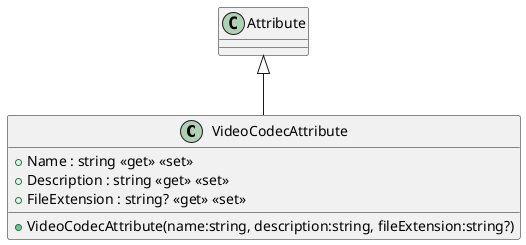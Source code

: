 @startuml
class VideoCodecAttribute {
    + Name : string <<get>> <<set>>
    + Description : string <<get>> <<set>>
    + FileExtension : string? <<get>> <<set>>
    + VideoCodecAttribute(name:string, description:string, fileExtension:string?)
}
Attribute <|-- VideoCodecAttribute
@enduml

